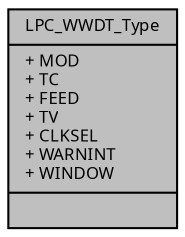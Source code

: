 digraph "LPC_WWDT_Type"
{
  edge [fontname="Sans",fontsize="8",labelfontname="Sans",labelfontsize="8"];
  node [fontname="Sans",fontsize="8",shape=record];
  Node1 [label="{LPC_WWDT_Type\n|+ MOD\l+ TC\l+ FEED\l+ TV\l+ CLKSEL\l+ WARNINT\l+ WINDOW\l|}",height=0.2,width=0.4,color="black", fillcolor="grey75", style="filled", fontcolor="black"];
}
